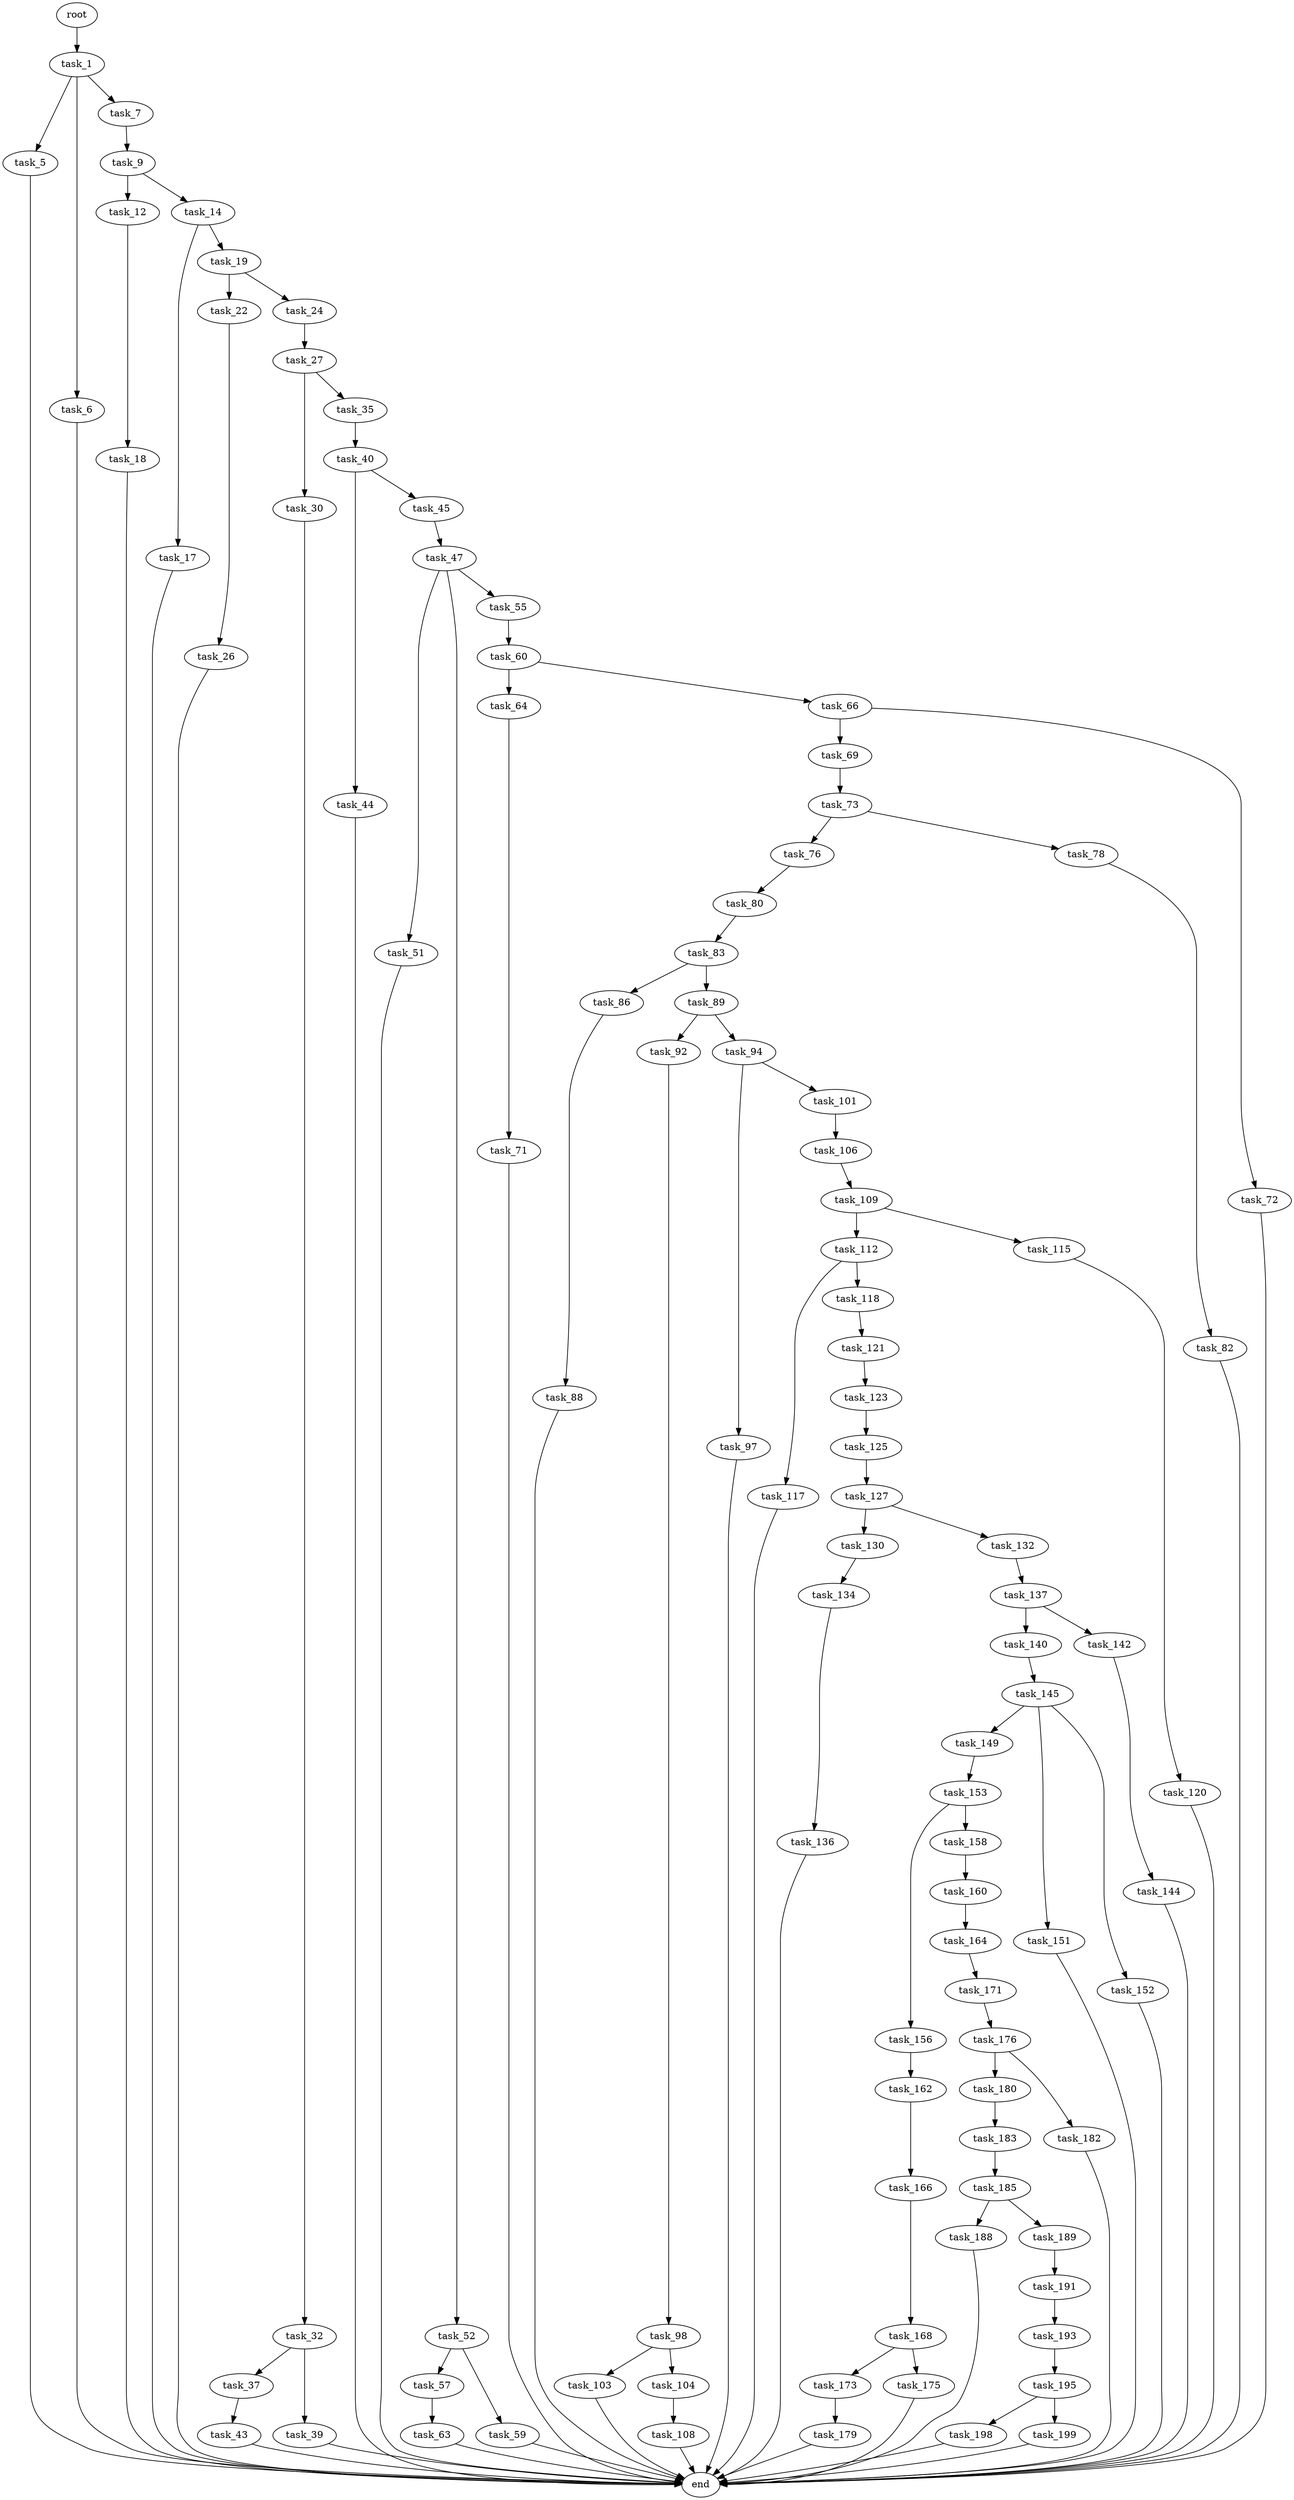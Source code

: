 digraph G {
  root [size="0.000000"];
  task_1 [size="1864459019.000000"];
  task_5 [size="134217728000.000000"];
  task_6 [size="782757789696.000000"];
  task_7 [size="549755813888.000000"];
  end [size="0.000000"];
  task_9 [size="50861136228.000000"];
  task_12 [size="464762837736.000000"];
  task_14 [size="28991029248.000000"];
  task_18 [size="782757789696.000000"];
  task_17 [size="68719476736.000000"];
  task_19 [size="7323105159.000000"];
  task_22 [size="753154499147.000000"];
  task_24 [size="231928233984.000000"];
  task_26 [size="38968427484.000000"];
  task_27 [size="350883529972.000000"];
  task_30 [size="717303791893.000000"];
  task_35 [size="1327557914622.000000"];
  task_32 [size="8902802139.000000"];
  task_37 [size="28991029248.000000"];
  task_39 [size="8200824260.000000"];
  task_40 [size="368293445632.000000"];
  task_43 [size="8589934592.000000"];
  task_44 [size="134217728000.000000"];
  task_45 [size="43582140028.000000"];
  task_47 [size="1073741824000.000000"];
  task_51 [size="130375654912.000000"];
  task_52 [size="8589934592.000000"];
  task_55 [size="14125345769.000000"];
  task_57 [size="439653642.000000"];
  task_59 [size="330551301.000000"];
  task_60 [size="817427398966.000000"];
  task_63 [size="18247017500.000000"];
  task_64 [size="1134200790447.000000"];
  task_66 [size="481932306232.000000"];
  task_71 [size="28991029248.000000"];
  task_69 [size="10761486508.000000"];
  task_72 [size="962022492.000000"];
  task_73 [size="195259171404.000000"];
  task_76 [size="86535485870.000000"];
  task_78 [size="28991029248.000000"];
  task_80 [size="192044269476.000000"];
  task_82 [size="2456488602.000000"];
  task_83 [size="275159706570.000000"];
  task_86 [size="3509434414.000000"];
  task_89 [size="231928233984.000000"];
  task_88 [size="69960167727.000000"];
  task_92 [size="134217728000.000000"];
  task_94 [size="782757789696.000000"];
  task_98 [size="1073741824000.000000"];
  task_97 [size="920496501.000000"];
  task_101 [size="6604133680.000000"];
  task_103 [size="302955118512.000000"];
  task_104 [size="231928233984.000000"];
  task_106 [size="172652281578.000000"];
  task_108 [size="231928233984.000000"];
  task_109 [size="68719476736.000000"];
  task_112 [size="1620314043.000000"];
  task_115 [size="1825452186.000000"];
  task_117 [size="782757789696.000000"];
  task_118 [size="32336346452.000000"];
  task_120 [size="196041991512.000000"];
  task_121 [size="2058245049.000000"];
  task_123 [size="134217728000.000000"];
  task_125 [size="1303931241.000000"];
  task_127 [size="231928233984.000000"];
  task_130 [size="35991797734.000000"];
  task_132 [size="44024267356.000000"];
  task_134 [size="2332158015.000000"];
  task_137 [size="232624894424.000000"];
  task_136 [size="3490040982.000000"];
  task_140 [size="368293445632.000000"];
  task_142 [size="17391521494.000000"];
  task_145 [size="368293445632.000000"];
  task_144 [size="1793331494.000000"];
  task_149 [size="435988375307.000000"];
  task_151 [size="13703719726.000000"];
  task_152 [size="402995400648.000000"];
  task_153 [size="231928233984.000000"];
  task_156 [size="134217728000.000000"];
  task_158 [size="1505074731.000000"];
  task_162 [size="15378629437.000000"];
  task_160 [size="8990573512.000000"];
  task_164 [size="5128420498.000000"];
  task_166 [size="1090860188.000000"];
  task_171 [size="11712766605.000000"];
  task_168 [size="102929570335.000000"];
  task_173 [size="282502958296.000000"];
  task_175 [size="33977757622.000000"];
  task_176 [size="1151138051198.000000"];
  task_179 [size="753238918910.000000"];
  task_180 [size="8557074572.000000"];
  task_182 [size="804536752760.000000"];
  task_183 [size="35833298448.000000"];
  task_185 [size="32636860548.000000"];
  task_188 [size="5741319320.000000"];
  task_189 [size="160355771316.000000"];
  task_191 [size="1078491367.000000"];
  task_193 [size="15142847110.000000"];
  task_195 [size="262469088770.000000"];
  task_198 [size="782757789696.000000"];
  task_199 [size="134217728000.000000"];

  root -> task_1 [size="1.000000"];
  task_1 -> task_5 [size="33554432.000000"];
  task_1 -> task_6 [size="33554432.000000"];
  task_1 -> task_7 [size="33554432.000000"];
  task_5 -> end [size="1.000000"];
  task_6 -> end [size="1.000000"];
  task_7 -> task_9 [size="536870912.000000"];
  task_9 -> task_12 [size="838860800.000000"];
  task_9 -> task_14 [size="838860800.000000"];
  task_12 -> task_18 [size="838860800.000000"];
  task_14 -> task_17 [size="75497472.000000"];
  task_14 -> task_19 [size="75497472.000000"];
  task_18 -> end [size="1.000000"];
  task_17 -> end [size="1.000000"];
  task_19 -> task_22 [size="209715200.000000"];
  task_19 -> task_24 [size="209715200.000000"];
  task_22 -> task_26 [size="679477248.000000"];
  task_24 -> task_27 [size="301989888.000000"];
  task_26 -> end [size="1.000000"];
  task_27 -> task_30 [size="679477248.000000"];
  task_27 -> task_35 [size="679477248.000000"];
  task_30 -> task_32 [size="838860800.000000"];
  task_35 -> task_40 [size="838860800.000000"];
  task_32 -> task_37 [size="301989888.000000"];
  task_32 -> task_39 [size="301989888.000000"];
  task_37 -> task_43 [size="75497472.000000"];
  task_39 -> end [size="1.000000"];
  task_40 -> task_44 [size="411041792.000000"];
  task_40 -> task_45 [size="411041792.000000"];
  task_43 -> end [size="1.000000"];
  task_44 -> end [size="1.000000"];
  task_45 -> task_47 [size="838860800.000000"];
  task_47 -> task_51 [size="838860800.000000"];
  task_47 -> task_52 [size="838860800.000000"];
  task_47 -> task_55 [size="838860800.000000"];
  task_51 -> end [size="1.000000"];
  task_52 -> task_57 [size="33554432.000000"];
  task_52 -> task_59 [size="33554432.000000"];
  task_55 -> task_60 [size="838860800.000000"];
  task_57 -> task_63 [size="33554432.000000"];
  task_59 -> end [size="1.000000"];
  task_60 -> task_64 [size="838860800.000000"];
  task_60 -> task_66 [size="838860800.000000"];
  task_63 -> end [size="1.000000"];
  task_64 -> task_71 [size="838860800.000000"];
  task_66 -> task_69 [size="536870912.000000"];
  task_66 -> task_72 [size="536870912.000000"];
  task_71 -> end [size="1.000000"];
  task_69 -> task_73 [size="301989888.000000"];
  task_72 -> end [size="1.000000"];
  task_73 -> task_76 [size="134217728.000000"];
  task_73 -> task_78 [size="134217728.000000"];
  task_76 -> task_80 [size="75497472.000000"];
  task_78 -> task_82 [size="75497472.000000"];
  task_80 -> task_83 [size="134217728.000000"];
  task_82 -> end [size="1.000000"];
  task_83 -> task_86 [size="209715200.000000"];
  task_83 -> task_89 [size="209715200.000000"];
  task_86 -> task_88 [size="301989888.000000"];
  task_89 -> task_92 [size="301989888.000000"];
  task_89 -> task_94 [size="301989888.000000"];
  task_88 -> end [size="1.000000"];
  task_92 -> task_98 [size="209715200.000000"];
  task_94 -> task_97 [size="679477248.000000"];
  task_94 -> task_101 [size="679477248.000000"];
  task_98 -> task_103 [size="838860800.000000"];
  task_98 -> task_104 [size="838860800.000000"];
  task_97 -> end [size="1.000000"];
  task_101 -> task_106 [size="536870912.000000"];
  task_103 -> end [size="1.000000"];
  task_104 -> task_108 [size="301989888.000000"];
  task_106 -> task_109 [size="301989888.000000"];
  task_108 -> end [size="1.000000"];
  task_109 -> task_112 [size="134217728.000000"];
  task_109 -> task_115 [size="134217728.000000"];
  task_112 -> task_117 [size="33554432.000000"];
  task_112 -> task_118 [size="33554432.000000"];
  task_115 -> task_120 [size="33554432.000000"];
  task_117 -> end [size="1.000000"];
  task_118 -> task_121 [size="536870912.000000"];
  task_120 -> end [size="1.000000"];
  task_121 -> task_123 [size="33554432.000000"];
  task_123 -> task_125 [size="209715200.000000"];
  task_125 -> task_127 [size="75497472.000000"];
  task_127 -> task_130 [size="301989888.000000"];
  task_127 -> task_132 [size="301989888.000000"];
  task_130 -> task_134 [size="679477248.000000"];
  task_132 -> task_137 [size="838860800.000000"];
  task_134 -> task_136 [size="209715200.000000"];
  task_137 -> task_140 [size="536870912.000000"];
  task_137 -> task_142 [size="536870912.000000"];
  task_136 -> end [size="1.000000"];
  task_140 -> task_145 [size="411041792.000000"];
  task_142 -> task_144 [size="679477248.000000"];
  task_145 -> task_149 [size="411041792.000000"];
  task_145 -> task_151 [size="411041792.000000"];
  task_145 -> task_152 [size="411041792.000000"];
  task_144 -> end [size="1.000000"];
  task_149 -> task_153 [size="679477248.000000"];
  task_151 -> end [size="1.000000"];
  task_152 -> end [size="1.000000"];
  task_153 -> task_156 [size="301989888.000000"];
  task_153 -> task_158 [size="301989888.000000"];
  task_156 -> task_162 [size="209715200.000000"];
  task_158 -> task_160 [size="33554432.000000"];
  task_162 -> task_166 [size="301989888.000000"];
  task_160 -> task_164 [size="838860800.000000"];
  task_164 -> task_171 [size="134217728.000000"];
  task_166 -> task_168 [size="134217728.000000"];
  task_171 -> task_176 [size="209715200.000000"];
  task_168 -> task_173 [size="75497472.000000"];
  task_168 -> task_175 [size="75497472.000000"];
  task_173 -> task_179 [size="536870912.000000"];
  task_175 -> end [size="1.000000"];
  task_176 -> task_180 [size="838860800.000000"];
  task_176 -> task_182 [size="838860800.000000"];
  task_179 -> end [size="1.000000"];
  task_180 -> task_183 [size="536870912.000000"];
  task_182 -> end [size="1.000000"];
  task_183 -> task_185 [size="679477248.000000"];
  task_185 -> task_188 [size="75497472.000000"];
  task_185 -> task_189 [size="75497472.000000"];
  task_188 -> end [size="1.000000"];
  task_189 -> task_191 [size="536870912.000000"];
  task_191 -> task_193 [size="33554432.000000"];
  task_193 -> task_195 [size="33554432.000000"];
  task_195 -> task_198 [size="209715200.000000"];
  task_195 -> task_199 [size="209715200.000000"];
  task_198 -> end [size="1.000000"];
  task_199 -> end [size="1.000000"];
}
